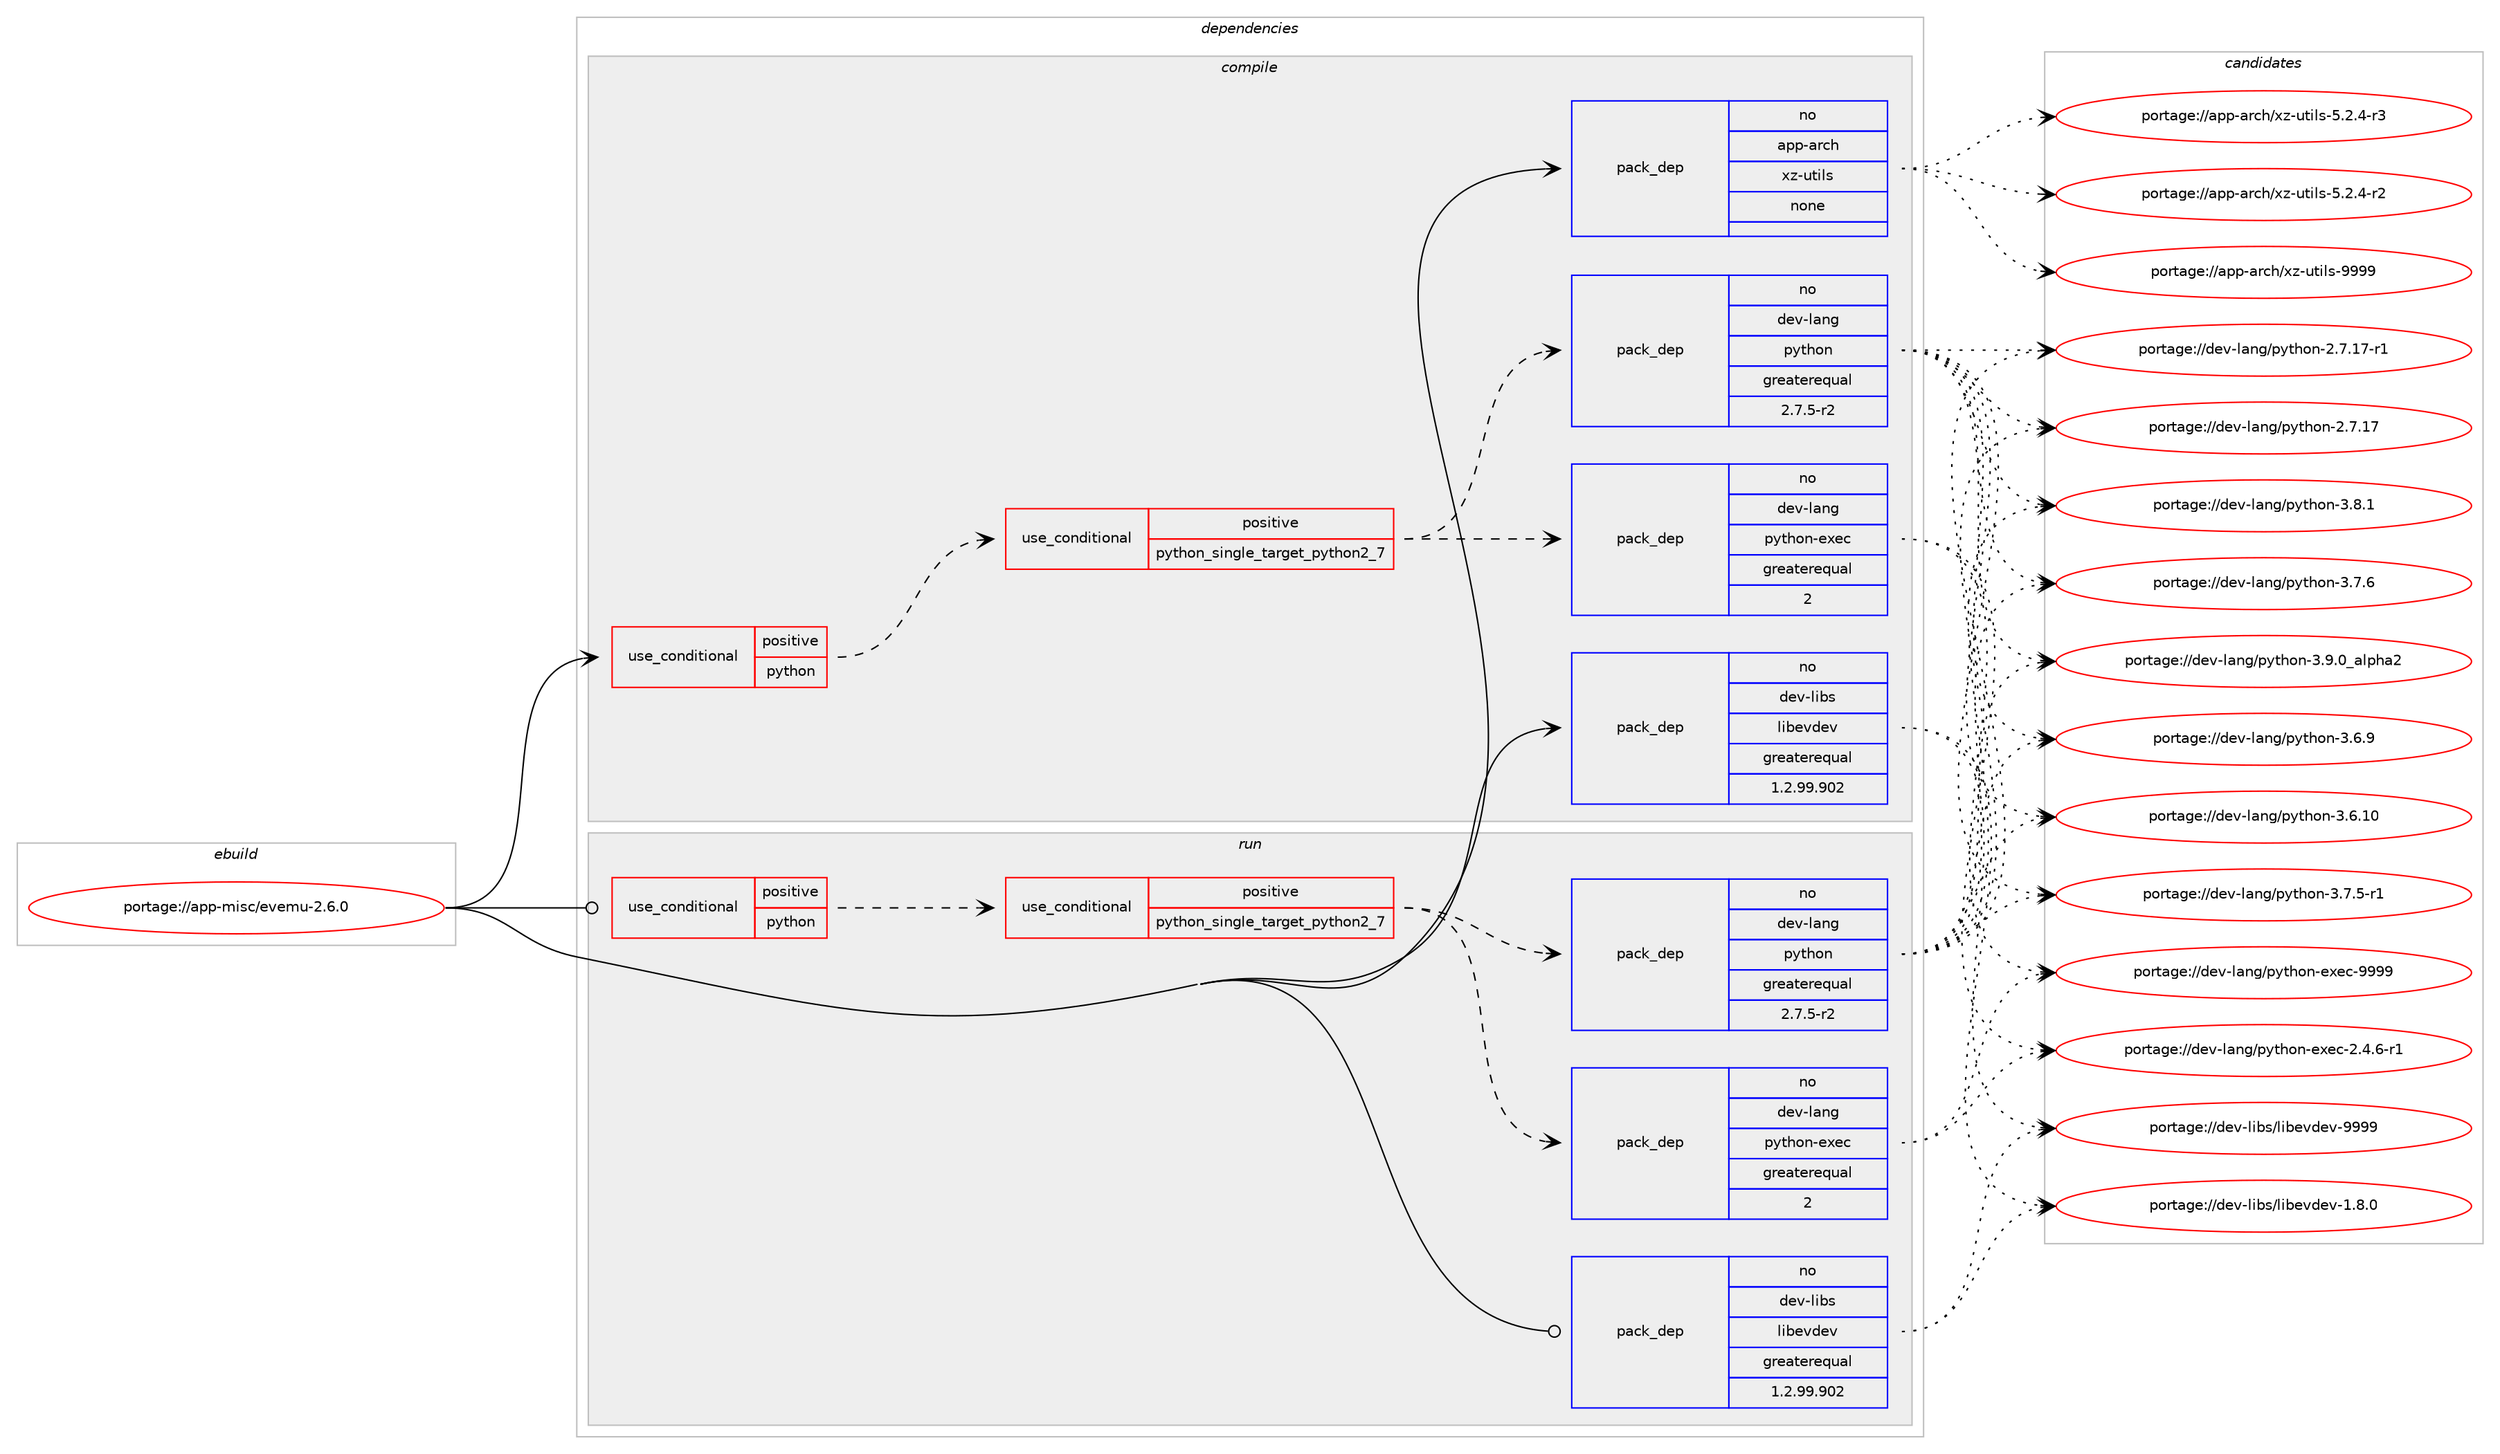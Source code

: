 digraph prolog {

# *************
# Graph options
# *************

newrank=true;
concentrate=true;
compound=true;
graph [rankdir=LR,fontname=Helvetica,fontsize=10,ranksep=1.5];#, ranksep=2.5, nodesep=0.2];
edge  [arrowhead=vee];
node  [fontname=Helvetica,fontsize=10];

# **********
# The ebuild
# **********

subgraph cluster_leftcol {
color=gray;
label=<<i>ebuild</i>>;
id [label="portage://app-misc/evemu-2.6.0", color=red, width=4, href="../app-misc/evemu-2.6.0.svg"];
}

# ****************
# The dependencies
# ****************

subgraph cluster_midcol {
color=gray;
label=<<i>dependencies</i>>;
subgraph cluster_compile {
fillcolor="#eeeeee";
style=filled;
label=<<i>compile</i>>;
subgraph cond143523 {
dependency612816 [label=<<TABLE BORDER="0" CELLBORDER="1" CELLSPACING="0" CELLPADDING="4"><TR><TD ROWSPAN="3" CELLPADDING="10">use_conditional</TD></TR><TR><TD>positive</TD></TR><TR><TD>python</TD></TR></TABLE>>, shape=none, color=red];
subgraph cond143524 {
dependency612817 [label=<<TABLE BORDER="0" CELLBORDER="1" CELLSPACING="0" CELLPADDING="4"><TR><TD ROWSPAN="3" CELLPADDING="10">use_conditional</TD></TR><TR><TD>positive</TD></TR><TR><TD>python_single_target_python2_7</TD></TR></TABLE>>, shape=none, color=red];
subgraph pack461092 {
dependency612818 [label=<<TABLE BORDER="0" CELLBORDER="1" CELLSPACING="0" CELLPADDING="4" WIDTH="220"><TR><TD ROWSPAN="6" CELLPADDING="30">pack_dep</TD></TR><TR><TD WIDTH="110">no</TD></TR><TR><TD>dev-lang</TD></TR><TR><TD>python</TD></TR><TR><TD>greaterequal</TD></TR><TR><TD>2.7.5-r2</TD></TR></TABLE>>, shape=none, color=blue];
}
dependency612817:e -> dependency612818:w [weight=20,style="dashed",arrowhead="vee"];
subgraph pack461093 {
dependency612819 [label=<<TABLE BORDER="0" CELLBORDER="1" CELLSPACING="0" CELLPADDING="4" WIDTH="220"><TR><TD ROWSPAN="6" CELLPADDING="30">pack_dep</TD></TR><TR><TD WIDTH="110">no</TD></TR><TR><TD>dev-lang</TD></TR><TR><TD>python-exec</TD></TR><TR><TD>greaterequal</TD></TR><TR><TD>2</TD></TR></TABLE>>, shape=none, color=blue];
}
dependency612817:e -> dependency612819:w [weight=20,style="dashed",arrowhead="vee"];
}
dependency612816:e -> dependency612817:w [weight=20,style="dashed",arrowhead="vee"];
}
id:e -> dependency612816:w [weight=20,style="solid",arrowhead="vee"];
subgraph pack461094 {
dependency612820 [label=<<TABLE BORDER="0" CELLBORDER="1" CELLSPACING="0" CELLPADDING="4" WIDTH="220"><TR><TD ROWSPAN="6" CELLPADDING="30">pack_dep</TD></TR><TR><TD WIDTH="110">no</TD></TR><TR><TD>app-arch</TD></TR><TR><TD>xz-utils</TD></TR><TR><TD>none</TD></TR><TR><TD></TD></TR></TABLE>>, shape=none, color=blue];
}
id:e -> dependency612820:w [weight=20,style="solid",arrowhead="vee"];
subgraph pack461095 {
dependency612821 [label=<<TABLE BORDER="0" CELLBORDER="1" CELLSPACING="0" CELLPADDING="4" WIDTH="220"><TR><TD ROWSPAN="6" CELLPADDING="30">pack_dep</TD></TR><TR><TD WIDTH="110">no</TD></TR><TR><TD>dev-libs</TD></TR><TR><TD>libevdev</TD></TR><TR><TD>greaterequal</TD></TR><TR><TD>1.2.99.902</TD></TR></TABLE>>, shape=none, color=blue];
}
id:e -> dependency612821:w [weight=20,style="solid",arrowhead="vee"];
}
subgraph cluster_compileandrun {
fillcolor="#eeeeee";
style=filled;
label=<<i>compile and run</i>>;
}
subgraph cluster_run {
fillcolor="#eeeeee";
style=filled;
label=<<i>run</i>>;
subgraph cond143525 {
dependency612822 [label=<<TABLE BORDER="0" CELLBORDER="1" CELLSPACING="0" CELLPADDING="4"><TR><TD ROWSPAN="3" CELLPADDING="10">use_conditional</TD></TR><TR><TD>positive</TD></TR><TR><TD>python</TD></TR></TABLE>>, shape=none, color=red];
subgraph cond143526 {
dependency612823 [label=<<TABLE BORDER="0" CELLBORDER="1" CELLSPACING="0" CELLPADDING="4"><TR><TD ROWSPAN="3" CELLPADDING="10">use_conditional</TD></TR><TR><TD>positive</TD></TR><TR><TD>python_single_target_python2_7</TD></TR></TABLE>>, shape=none, color=red];
subgraph pack461096 {
dependency612824 [label=<<TABLE BORDER="0" CELLBORDER="1" CELLSPACING="0" CELLPADDING="4" WIDTH="220"><TR><TD ROWSPAN="6" CELLPADDING="30">pack_dep</TD></TR><TR><TD WIDTH="110">no</TD></TR><TR><TD>dev-lang</TD></TR><TR><TD>python</TD></TR><TR><TD>greaterequal</TD></TR><TR><TD>2.7.5-r2</TD></TR></TABLE>>, shape=none, color=blue];
}
dependency612823:e -> dependency612824:w [weight=20,style="dashed",arrowhead="vee"];
subgraph pack461097 {
dependency612825 [label=<<TABLE BORDER="0" CELLBORDER="1" CELLSPACING="0" CELLPADDING="4" WIDTH="220"><TR><TD ROWSPAN="6" CELLPADDING="30">pack_dep</TD></TR><TR><TD WIDTH="110">no</TD></TR><TR><TD>dev-lang</TD></TR><TR><TD>python-exec</TD></TR><TR><TD>greaterequal</TD></TR><TR><TD>2</TD></TR></TABLE>>, shape=none, color=blue];
}
dependency612823:e -> dependency612825:w [weight=20,style="dashed",arrowhead="vee"];
}
dependency612822:e -> dependency612823:w [weight=20,style="dashed",arrowhead="vee"];
}
id:e -> dependency612822:w [weight=20,style="solid",arrowhead="odot"];
subgraph pack461098 {
dependency612826 [label=<<TABLE BORDER="0" CELLBORDER="1" CELLSPACING="0" CELLPADDING="4" WIDTH="220"><TR><TD ROWSPAN="6" CELLPADDING="30">pack_dep</TD></TR><TR><TD WIDTH="110">no</TD></TR><TR><TD>dev-libs</TD></TR><TR><TD>libevdev</TD></TR><TR><TD>greaterequal</TD></TR><TR><TD>1.2.99.902</TD></TR></TABLE>>, shape=none, color=blue];
}
id:e -> dependency612826:w [weight=20,style="solid",arrowhead="odot"];
}
}

# **************
# The candidates
# **************

subgraph cluster_choices {
rank=same;
color=gray;
label=<<i>candidates</i>>;

subgraph choice461092 {
color=black;
nodesep=1;
choice10010111845108971101034711212111610411111045514657464895971081121049750 [label="portage://dev-lang/python-3.9.0_alpha2", color=red, width=4,href="../dev-lang/python-3.9.0_alpha2.svg"];
choice100101118451089711010347112121116104111110455146564649 [label="portage://dev-lang/python-3.8.1", color=red, width=4,href="../dev-lang/python-3.8.1.svg"];
choice100101118451089711010347112121116104111110455146554654 [label="portage://dev-lang/python-3.7.6", color=red, width=4,href="../dev-lang/python-3.7.6.svg"];
choice1001011184510897110103471121211161041111104551465546534511449 [label="portage://dev-lang/python-3.7.5-r1", color=red, width=4,href="../dev-lang/python-3.7.5-r1.svg"];
choice100101118451089711010347112121116104111110455146544657 [label="portage://dev-lang/python-3.6.9", color=red, width=4,href="../dev-lang/python-3.6.9.svg"];
choice10010111845108971101034711212111610411111045514654464948 [label="portage://dev-lang/python-3.6.10", color=red, width=4,href="../dev-lang/python-3.6.10.svg"];
choice100101118451089711010347112121116104111110455046554649554511449 [label="portage://dev-lang/python-2.7.17-r1", color=red, width=4,href="../dev-lang/python-2.7.17-r1.svg"];
choice10010111845108971101034711212111610411111045504655464955 [label="portage://dev-lang/python-2.7.17", color=red, width=4,href="../dev-lang/python-2.7.17.svg"];
dependency612818:e -> choice10010111845108971101034711212111610411111045514657464895971081121049750:w [style=dotted,weight="100"];
dependency612818:e -> choice100101118451089711010347112121116104111110455146564649:w [style=dotted,weight="100"];
dependency612818:e -> choice100101118451089711010347112121116104111110455146554654:w [style=dotted,weight="100"];
dependency612818:e -> choice1001011184510897110103471121211161041111104551465546534511449:w [style=dotted,weight="100"];
dependency612818:e -> choice100101118451089711010347112121116104111110455146544657:w [style=dotted,weight="100"];
dependency612818:e -> choice10010111845108971101034711212111610411111045514654464948:w [style=dotted,weight="100"];
dependency612818:e -> choice100101118451089711010347112121116104111110455046554649554511449:w [style=dotted,weight="100"];
dependency612818:e -> choice10010111845108971101034711212111610411111045504655464955:w [style=dotted,weight="100"];
}
subgraph choice461093 {
color=black;
nodesep=1;
choice10010111845108971101034711212111610411111045101120101994557575757 [label="portage://dev-lang/python-exec-9999", color=red, width=4,href="../dev-lang/python-exec-9999.svg"];
choice10010111845108971101034711212111610411111045101120101994550465246544511449 [label="portage://dev-lang/python-exec-2.4.6-r1", color=red, width=4,href="../dev-lang/python-exec-2.4.6-r1.svg"];
dependency612819:e -> choice10010111845108971101034711212111610411111045101120101994557575757:w [style=dotted,weight="100"];
dependency612819:e -> choice10010111845108971101034711212111610411111045101120101994550465246544511449:w [style=dotted,weight="100"];
}
subgraph choice461094 {
color=black;
nodesep=1;
choice9711211245971149910447120122451171161051081154557575757 [label="portage://app-arch/xz-utils-9999", color=red, width=4,href="../app-arch/xz-utils-9999.svg"];
choice9711211245971149910447120122451171161051081154553465046524511451 [label="portage://app-arch/xz-utils-5.2.4-r3", color=red, width=4,href="../app-arch/xz-utils-5.2.4-r3.svg"];
choice9711211245971149910447120122451171161051081154553465046524511450 [label="portage://app-arch/xz-utils-5.2.4-r2", color=red, width=4,href="../app-arch/xz-utils-5.2.4-r2.svg"];
dependency612820:e -> choice9711211245971149910447120122451171161051081154557575757:w [style=dotted,weight="100"];
dependency612820:e -> choice9711211245971149910447120122451171161051081154553465046524511451:w [style=dotted,weight="100"];
dependency612820:e -> choice9711211245971149910447120122451171161051081154553465046524511450:w [style=dotted,weight="100"];
}
subgraph choice461095 {
color=black;
nodesep=1;
choice100101118451081059811547108105981011181001011184557575757 [label="portage://dev-libs/libevdev-9999", color=red, width=4,href="../dev-libs/libevdev-9999.svg"];
choice10010111845108105981154710810598101118100101118454946564648 [label="portage://dev-libs/libevdev-1.8.0", color=red, width=4,href="../dev-libs/libevdev-1.8.0.svg"];
dependency612821:e -> choice100101118451081059811547108105981011181001011184557575757:w [style=dotted,weight="100"];
dependency612821:e -> choice10010111845108105981154710810598101118100101118454946564648:w [style=dotted,weight="100"];
}
subgraph choice461096 {
color=black;
nodesep=1;
choice10010111845108971101034711212111610411111045514657464895971081121049750 [label="portage://dev-lang/python-3.9.0_alpha2", color=red, width=4,href="../dev-lang/python-3.9.0_alpha2.svg"];
choice100101118451089711010347112121116104111110455146564649 [label="portage://dev-lang/python-3.8.1", color=red, width=4,href="../dev-lang/python-3.8.1.svg"];
choice100101118451089711010347112121116104111110455146554654 [label="portage://dev-lang/python-3.7.6", color=red, width=4,href="../dev-lang/python-3.7.6.svg"];
choice1001011184510897110103471121211161041111104551465546534511449 [label="portage://dev-lang/python-3.7.5-r1", color=red, width=4,href="../dev-lang/python-3.7.5-r1.svg"];
choice100101118451089711010347112121116104111110455146544657 [label="portage://dev-lang/python-3.6.9", color=red, width=4,href="../dev-lang/python-3.6.9.svg"];
choice10010111845108971101034711212111610411111045514654464948 [label="portage://dev-lang/python-3.6.10", color=red, width=4,href="../dev-lang/python-3.6.10.svg"];
choice100101118451089711010347112121116104111110455046554649554511449 [label="portage://dev-lang/python-2.7.17-r1", color=red, width=4,href="../dev-lang/python-2.7.17-r1.svg"];
choice10010111845108971101034711212111610411111045504655464955 [label="portage://dev-lang/python-2.7.17", color=red, width=4,href="../dev-lang/python-2.7.17.svg"];
dependency612824:e -> choice10010111845108971101034711212111610411111045514657464895971081121049750:w [style=dotted,weight="100"];
dependency612824:e -> choice100101118451089711010347112121116104111110455146564649:w [style=dotted,weight="100"];
dependency612824:e -> choice100101118451089711010347112121116104111110455146554654:w [style=dotted,weight="100"];
dependency612824:e -> choice1001011184510897110103471121211161041111104551465546534511449:w [style=dotted,weight="100"];
dependency612824:e -> choice100101118451089711010347112121116104111110455146544657:w [style=dotted,weight="100"];
dependency612824:e -> choice10010111845108971101034711212111610411111045514654464948:w [style=dotted,weight="100"];
dependency612824:e -> choice100101118451089711010347112121116104111110455046554649554511449:w [style=dotted,weight="100"];
dependency612824:e -> choice10010111845108971101034711212111610411111045504655464955:w [style=dotted,weight="100"];
}
subgraph choice461097 {
color=black;
nodesep=1;
choice10010111845108971101034711212111610411111045101120101994557575757 [label="portage://dev-lang/python-exec-9999", color=red, width=4,href="../dev-lang/python-exec-9999.svg"];
choice10010111845108971101034711212111610411111045101120101994550465246544511449 [label="portage://dev-lang/python-exec-2.4.6-r1", color=red, width=4,href="../dev-lang/python-exec-2.4.6-r1.svg"];
dependency612825:e -> choice10010111845108971101034711212111610411111045101120101994557575757:w [style=dotted,weight="100"];
dependency612825:e -> choice10010111845108971101034711212111610411111045101120101994550465246544511449:w [style=dotted,weight="100"];
}
subgraph choice461098 {
color=black;
nodesep=1;
choice100101118451081059811547108105981011181001011184557575757 [label="portage://dev-libs/libevdev-9999", color=red, width=4,href="../dev-libs/libevdev-9999.svg"];
choice10010111845108105981154710810598101118100101118454946564648 [label="portage://dev-libs/libevdev-1.8.0", color=red, width=4,href="../dev-libs/libevdev-1.8.0.svg"];
dependency612826:e -> choice100101118451081059811547108105981011181001011184557575757:w [style=dotted,weight="100"];
dependency612826:e -> choice10010111845108105981154710810598101118100101118454946564648:w [style=dotted,weight="100"];
}
}

}
